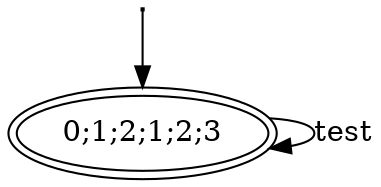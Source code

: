 digraph  {
"0;1;2;1;2;3" [is_final=True, is_start=True, label="0;1;2;1;2;3", peripheries=2];
"0;1;2;1;2;3_starting" [height="0.0", label="", shape=None, width="0.0"];
"0;1;2;1;2;3" -> "0;1;2;1;2;3"  [key=0, label=test];
"0;1;2;1;2;3_starting" -> "0;1;2;1;2;3"  [key=0];
}
